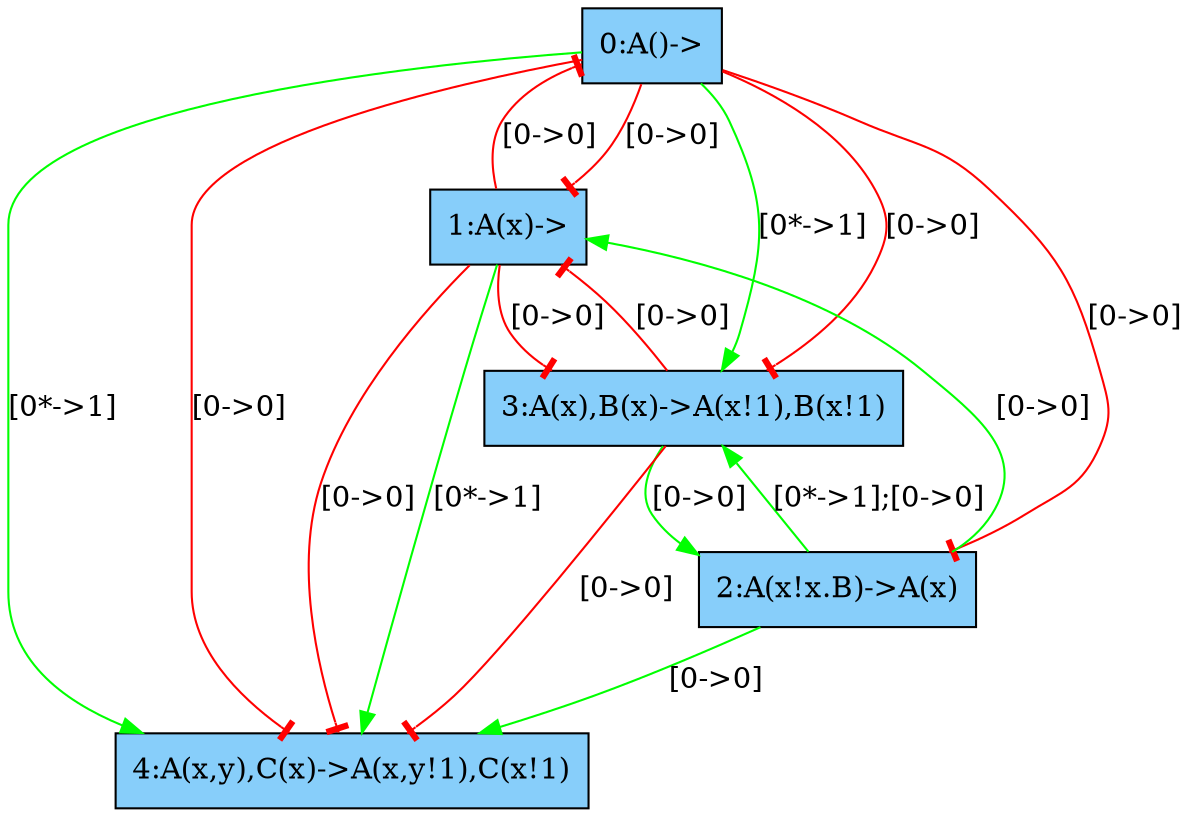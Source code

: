 #This file has been computed by KaSa: a Static Analyzer for Kappa (Kappa Static Analyzer (DomainBased-20-gc436bc1-dirty))
#Download sources/binaries at https://github.com/Kappa-Dev/KaSim
#
#Analysis launched at 2015/10/08 19:27:54 (GMT+2) on quyens-Air
#Command line is: KaSa bdu_effect.ka
#
#This file contains the description of the influence map in dot.
#Please use graphviz (http://www.graphviz.org) or OmniGraffle to export it to a PDF
#
digraph G{ 
node [shape=box, style=filled, fillcolor=lightskyblue];
"0:A()->" ; 
"1:A(x)->" ; 
"2:A(x!x.B)->A(x)" ; 
"3:A(x),B(x)->A(x!1),B(x!1)" ; 
"4:A(x,y),C(x)->A(x,y!1),C(x!1)" ; 
edge [color=green, arrowhead=normal];
"0:A()->" -> "3:A(x),B(x)->A(x!1),B(x!1)"[label ="[0*->1]"] ; 
"0:A()->" -> "4:A(x,y),C(x)->A(x,y!1),C(x!1)"[label ="[0*->1]"] ; 
"1:A(x)->" -> "4:A(x,y),C(x)->A(x,y!1),C(x!1)"[label ="[0*->1]"] ; 
"2:A(x!x.B)->A(x)" -> "1:A(x)->"[label ="[0->0]"] ; 
"2:A(x!x.B)->A(x)" -> "3:A(x),B(x)->A(x!1),B(x!1)"[label ="[0*->1];[0->0]"] ; 
"2:A(x!x.B)->A(x)" -> "4:A(x,y),C(x)->A(x,y!1),C(x!1)"[label ="[0->0]"] ; 
"3:A(x),B(x)->A(x!1),B(x!1)" -> "2:A(x!x.B)->A(x)"[label ="[0->0]"] ; 
edge [color=red, arrowhead=tee];
"0:A()->" -> "1:A(x)->"[label ="[0->0]"] ; 
"0:A()->" -> "2:A(x!x.B)->A(x)"[label ="[0->0]"] ; 
"0:A()->" -> "3:A(x),B(x)->A(x!1),B(x!1)"[label ="[0->0]"] ; 
"0:A()->" -> "4:A(x,y),C(x)->A(x,y!1),C(x!1)"[label ="[0->0]"] ; 
"1:A(x)->" -> "0:A()->"[label ="[0->0]"] ; 
"1:A(x)->" -> "3:A(x),B(x)->A(x!1),B(x!1)"[label ="[0->0]"] ; 
"1:A(x)->" -> "4:A(x,y),C(x)->A(x,y!1),C(x!1)"[label ="[0->0]"] ; 
"3:A(x),B(x)->A(x!1),B(x!1)" -> "1:A(x)->"[label ="[0->0]"] ; 
"3:A(x),B(x)->A(x!1),B(x!1)" -> "4:A(x,y),C(x)->A(x,y!1),C(x!1)"[label ="[0->0]"] ; 
}
